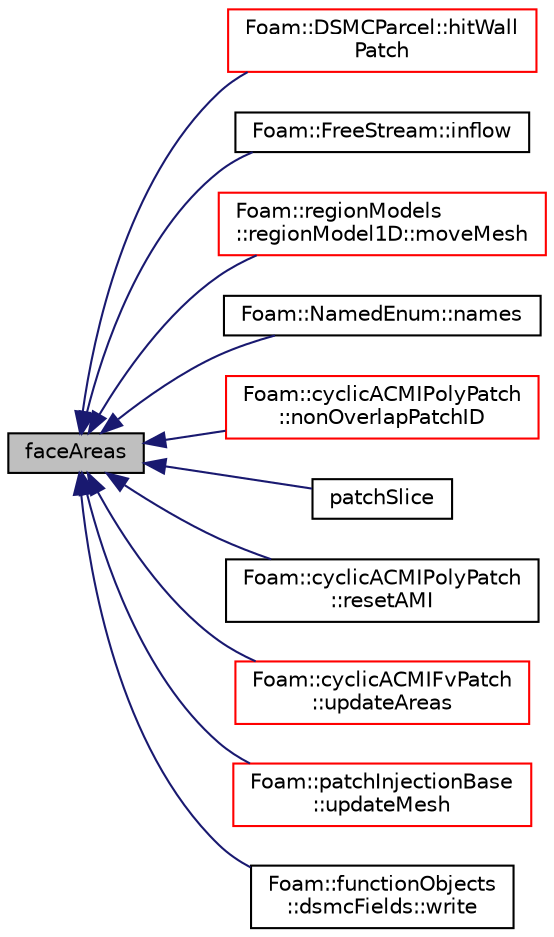 digraph "faceAreas"
{
  bgcolor="transparent";
  edge [fontname="Helvetica",fontsize="10",labelfontname="Helvetica",labelfontsize="10"];
  node [fontname="Helvetica",fontsize="10",shape=record];
  rankdir="LR";
  Node1 [label="faceAreas",height=0.2,width=0.4,color="black", fillcolor="grey75", style="filled", fontcolor="black"];
  Node1 -> Node2 [dir="back",color="midnightblue",fontsize="10",style="solid",fontname="Helvetica"];
  Node2 [label="Foam::DSMCParcel::hitWall\lPatch",height=0.2,width=0.4,color="red",URL="$a00591.html#a2f016956a18640904586b7df825867c8",tooltip="Overridable function to handle the particle hitting a wallPatch. "];
  Node1 -> Node3 [dir="back",color="midnightblue",fontsize="10",style="solid",fontname="Helvetica"];
  Node3 [label="Foam::FreeStream::inflow",height=0.2,width=0.4,color="black",URL="$a00875.html#a84e6a7b742df4fcb240fff3040770a0b",tooltip="Introduce particles. "];
  Node1 -> Node4 [dir="back",color="midnightblue",fontsize="10",style="solid",fontname="Helvetica"];
  Node4 [label="Foam::regionModels\l::regionModel1D::moveMesh",height=0.2,width=0.4,color="red",URL="$a02193.html#a0a91c4b420000422e4467d50e2baf2e1",tooltip="Move mesh points according to change in cell volumes. "];
  Node1 -> Node5 [dir="back",color="midnightblue",fontsize="10",style="solid",fontname="Helvetica"];
  Node5 [label="Foam::NamedEnum::names",height=0.2,width=0.4,color="black",URL="$a01608.html#a7350da3a0edd92cd11e6c479c9967dc8"];
  Node1 -> Node6 [dir="back",color="midnightblue",fontsize="10",style="solid",fontname="Helvetica"];
  Node6 [label="Foam::cyclicACMIPolyPatch\l::nonOverlapPatchID",height=0.2,width=0.4,color="red",URL="$a00469.html#aa98f1f06c72bf847ad4876603e192719",tooltip="Non-overlapping patch ID. "];
  Node1 -> Node7 [dir="back",color="midnightblue",fontsize="10",style="solid",fontname="Helvetica"];
  Node7 [label="patchSlice",height=0.2,width=0.4,color="black",URL="$a01977.html#a2a881b86c117af916c0a6ccf8287c0d2",tooltip="Slice Field to patch. "];
  Node1 -> Node8 [dir="back",color="midnightblue",fontsize="10",style="solid",fontname="Helvetica"];
  Node8 [label="Foam::cyclicACMIPolyPatch\l::resetAMI",height=0.2,width=0.4,color="black",URL="$a00469.html#ac378774325ececbf6413adfeeaa2a68f",tooltip="Reset the AMI interpolator. "];
  Node1 -> Node9 [dir="back",color="midnightblue",fontsize="10",style="solid",fontname="Helvetica"];
  Node9 [label="Foam::cyclicACMIFvPatch\l::updateAreas",height=0.2,width=0.4,color="red",URL="$a00460.html#aed132c748958e8dfd911d88f3def2914",tooltip="Update the patch areas after AMI update. "];
  Node1 -> Node10 [dir="back",color="midnightblue",fontsize="10",style="solid",fontname="Helvetica"];
  Node10 [label="Foam::patchInjectionBase\l::updateMesh",height=0.2,width=0.4,color="red",URL="$a01845.html#a6d43ae10cf9dba5b6063e706ab5534e3",tooltip="Update patch geometry and derived info for injection locations. "];
  Node1 -> Node11 [dir="back",color="midnightblue",fontsize="10",style="solid",fontname="Helvetica"];
  Node11 [label="Foam::functionObjects\l::dsmcFields::write",height=0.2,width=0.4,color="black",URL="$a00590.html#a926408c1fa3e88a4a831a20e8bcd04ce",tooltip="Calculate and write the DSMC fields. "];
}
